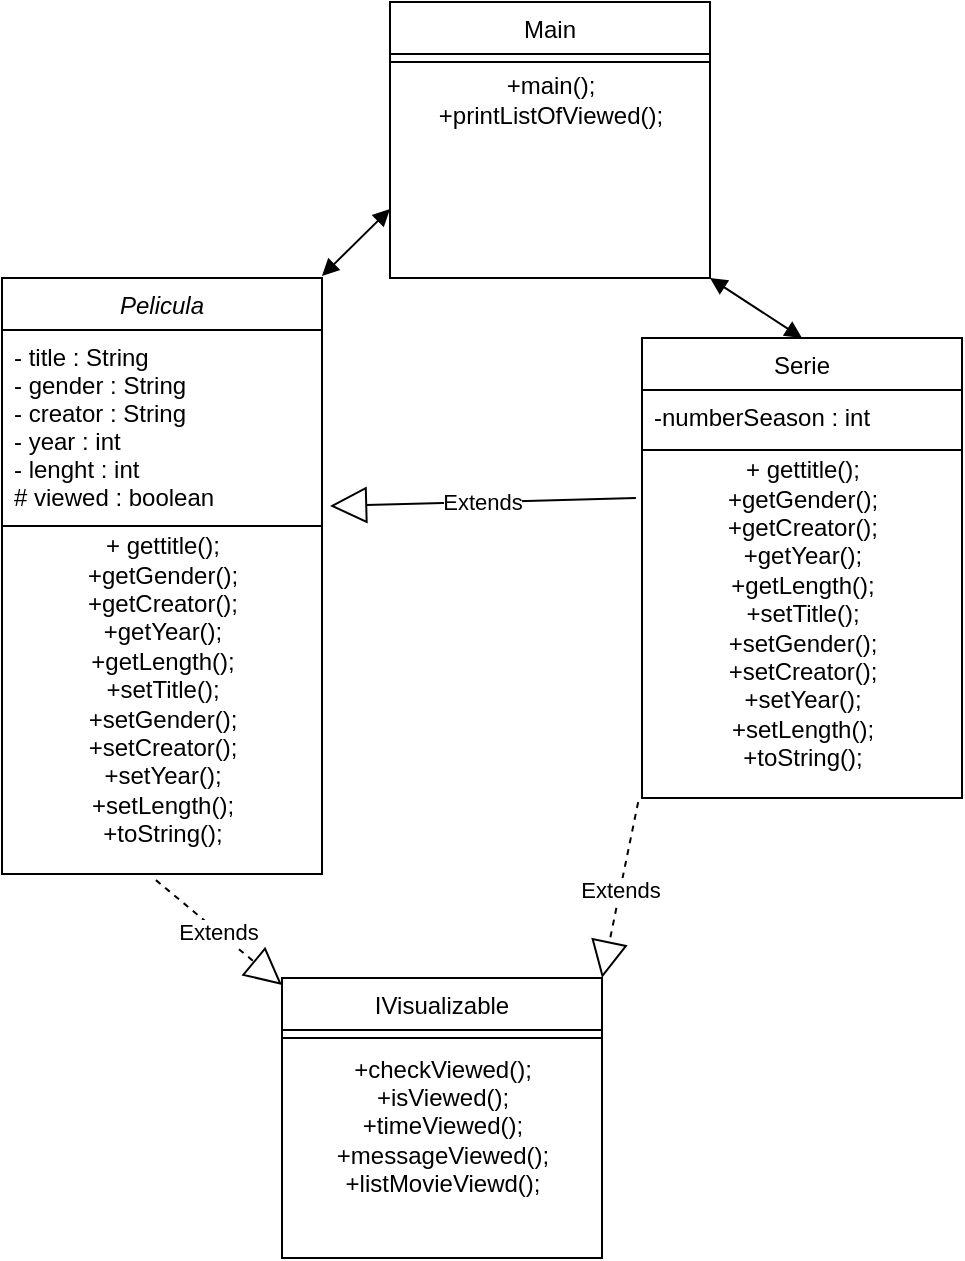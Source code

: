 <mxfile version="13.6.10" type="device"><diagram id="C5RBs43oDa-KdzZeNtuy" name="Page-1"><mxGraphModel dx="1422" dy="794" grid="1" gridSize="10" guides="1" tooltips="1" connect="1" arrows="1" fold="1" page="1" pageScale="1" pageWidth="827" pageHeight="1169" math="0" shadow="0"><root><mxCell id="WIyWlLk6GJQsqaUBKTNV-0"/><mxCell id="WIyWlLk6GJQsqaUBKTNV-1" parent="WIyWlLk6GJQsqaUBKTNV-0"/><mxCell id="zkfFHV4jXpPFQw0GAbJ--0" value="Pelicula" style="swimlane;fontStyle=2;align=center;verticalAlign=top;childLayout=stackLayout;horizontal=1;startSize=26;horizontalStack=0;resizeParent=1;resizeLast=0;collapsible=1;marginBottom=0;rounded=0;shadow=0;strokeWidth=1;" parent="WIyWlLk6GJQsqaUBKTNV-1" vertex="1"><mxGeometry x="140" y="180" width="160" height="298" as="geometry"><mxRectangle x="230" y="140" width="160" height="26" as="alternateBounds"/></mxGeometry></mxCell><mxCell id="zkfFHV4jXpPFQw0GAbJ--1" value="- title : String&#10;- gender : String&#10;- creator : String&#10;- year : int&#10;- lenght : int&#10;# viewed : boolean &#10;" style="text;align=left;verticalAlign=top;spacingLeft=4;spacingRight=4;overflow=hidden;rotatable=0;points=[[0,0.5],[1,0.5]];portConstraint=eastwest;" parent="zkfFHV4jXpPFQw0GAbJ--0" vertex="1"><mxGeometry y="26" width="160" height="94" as="geometry"/></mxCell><mxCell id="zkfFHV4jXpPFQw0GAbJ--4" value="" style="line;html=1;strokeWidth=1;align=left;verticalAlign=middle;spacingTop=-1;spacingLeft=3;spacingRight=3;rotatable=0;labelPosition=right;points=[];portConstraint=eastwest;" parent="zkfFHV4jXpPFQw0GAbJ--0" vertex="1"><mxGeometry y="120" width="160" height="8" as="geometry"/></mxCell><mxCell id="NkzTJC7alsc5xtDsP0cc-0" value="+ gettitle();&lt;br&gt;+getGender();&lt;br&gt;+getCreator();&lt;br&gt;+getYear();&lt;br&gt;+getLength();&lt;br&gt;+setTitle();&lt;br&gt;+setGender();&lt;br&gt;+setCreator();&lt;br&gt;+setYear();&lt;br&gt;+setLength();&lt;br&gt;+toString();&lt;br&gt;&lt;br&gt;" style="text;html=1;align=center;verticalAlign=middle;resizable=0;points=[];autosize=1;" vertex="1" parent="zkfFHV4jXpPFQw0GAbJ--0"><mxGeometry y="128" width="160" height="170" as="geometry"/></mxCell><mxCell id="NkzTJC7alsc5xtDsP0cc-4" value="Extends" style="endArrow=block;endSize=16;endFill=0;html=1;entryX=1.025;entryY=0.936;entryDx=0;entryDy=0;entryPerimeter=0;exitX=-0.019;exitY=0.118;exitDx=0;exitDy=0;exitPerimeter=0;" edge="1" parent="WIyWlLk6GJQsqaUBKTNV-1" source="NkzTJC7alsc5xtDsP0cc-2" target="zkfFHV4jXpPFQw0GAbJ--1"><mxGeometry width="160" relative="1" as="geometry"><mxPoint x="360" y="290" as="sourcePoint"/><mxPoint x="520" y="290" as="targetPoint"/></mxGeometry></mxCell><mxCell id="NkzTJC7alsc5xtDsP0cc-5" value="" style="endArrow=block;startArrow=block;endFill=1;startFill=1;html=1;exitX=0.5;exitY=0;exitDx=0;exitDy=0;entryX=1;entryY=1;entryDx=0;entryDy=0;" edge="1" parent="WIyWlLk6GJQsqaUBKTNV-1" source="zkfFHV4jXpPFQw0GAbJ--17" target="zkfFHV4jXpPFQw0GAbJ--6"><mxGeometry width="160" relative="1" as="geometry"><mxPoint x="360" y="290" as="sourcePoint"/><mxPoint x="530" y="200" as="targetPoint"/></mxGeometry></mxCell><mxCell id="NkzTJC7alsc5xtDsP0cc-6" value="" style="endArrow=block;startArrow=block;endFill=1;startFill=1;html=1;exitX=0.5;exitY=0;exitDx=0;exitDy=0;entryX=0;entryY=0.75;entryDx=0;entryDy=0;" edge="1" parent="WIyWlLk6GJQsqaUBKTNV-1" target="zkfFHV4jXpPFQw0GAbJ--6"><mxGeometry width="160" relative="1" as="geometry"><mxPoint x="300" y="179" as="sourcePoint"/><mxPoint x="300" y="79" as="targetPoint"/></mxGeometry></mxCell><mxCell id="NkzTJC7alsc5xtDsP0cc-8" value="Extends" style="endArrow=block;endSize=16;endFill=0;html=1;exitX=0.481;exitY=1.018;exitDx=0;exitDy=0;exitPerimeter=0;dashed=1;strokeWidth=1;" edge="1" parent="WIyWlLk6GJQsqaUBKTNV-1" source="NkzTJC7alsc5xtDsP0cc-0" target="zkfFHV4jXpPFQw0GAbJ--13"><mxGeometry width="160" relative="1" as="geometry"><mxPoint x="212.96" y="656.08" as="sourcePoint"/><mxPoint x="70" y="570.004" as="targetPoint"/></mxGeometry></mxCell><mxCell id="NkzTJC7alsc5xtDsP0cc-9" value="Extends" style="endArrow=block;endSize=16;endFill=0;html=1;exitX=-0.012;exitY=1.012;exitDx=0;exitDy=0;exitPerimeter=0;entryX=1;entryY=0;entryDx=0;entryDy=0;dashed=1;" edge="1" parent="WIyWlLk6GJQsqaUBKTNV-1" source="NkzTJC7alsc5xtDsP0cc-2" target="zkfFHV4jXpPFQw0GAbJ--13"><mxGeometry width="160" relative="1" as="geometry"><mxPoint x="373.69" y="530" as="sourcePoint"/><mxPoint x="370.001" y="608.94" as="targetPoint"/></mxGeometry></mxCell><mxCell id="zkfFHV4jXpPFQw0GAbJ--6" value="Main" style="swimlane;fontStyle=0;align=center;verticalAlign=top;childLayout=stackLayout;horizontal=1;startSize=26;horizontalStack=0;resizeParent=1;resizeLast=0;collapsible=1;marginBottom=0;rounded=0;shadow=0;strokeWidth=1;" parent="WIyWlLk6GJQsqaUBKTNV-1" vertex="1"><mxGeometry x="334" y="42" width="160" height="138" as="geometry"><mxRectangle x="130" y="380" width="160" height="26" as="alternateBounds"/></mxGeometry></mxCell><mxCell id="zkfFHV4jXpPFQw0GAbJ--9" value="" style="line;html=1;strokeWidth=1;align=left;verticalAlign=middle;spacingTop=-1;spacingLeft=3;spacingRight=3;rotatable=0;labelPosition=right;points=[];portConstraint=eastwest;" parent="zkfFHV4jXpPFQw0GAbJ--6" vertex="1"><mxGeometry y="26" width="160" height="8" as="geometry"/></mxCell><mxCell id="NkzTJC7alsc5xtDsP0cc-3" value="+main();&lt;br&gt;+printListOfViewed();" style="text;html=1;align=center;verticalAlign=middle;resizable=0;points=[];autosize=1;" vertex="1" parent="zkfFHV4jXpPFQw0GAbJ--6"><mxGeometry y="34" width="160" height="30" as="geometry"/></mxCell><mxCell id="zkfFHV4jXpPFQw0GAbJ--17" value="Serie" style="swimlane;fontStyle=0;align=center;verticalAlign=top;childLayout=stackLayout;horizontal=1;startSize=26;horizontalStack=0;resizeParent=1;resizeLast=0;collapsible=1;marginBottom=0;rounded=0;shadow=0;strokeWidth=1;" parent="WIyWlLk6GJQsqaUBKTNV-1" vertex="1"><mxGeometry x="460" y="210" width="160" height="230" as="geometry"><mxRectangle x="550" y="140" width="160" height="26" as="alternateBounds"/></mxGeometry></mxCell><mxCell id="zkfFHV4jXpPFQw0GAbJ--18" value="-numberSeason : int" style="text;align=left;verticalAlign=top;spacingLeft=4;spacingRight=4;overflow=hidden;rotatable=0;points=[[0,0.5],[1,0.5]];portConstraint=eastwest;" parent="zkfFHV4jXpPFQw0GAbJ--17" vertex="1"><mxGeometry y="26" width="160" height="26" as="geometry"/></mxCell><mxCell id="zkfFHV4jXpPFQw0GAbJ--23" value="" style="line;html=1;strokeWidth=1;align=left;verticalAlign=middle;spacingTop=-1;spacingLeft=3;spacingRight=3;rotatable=0;labelPosition=right;points=[];portConstraint=eastwest;" parent="zkfFHV4jXpPFQw0GAbJ--17" vertex="1"><mxGeometry y="52" width="160" height="8" as="geometry"/></mxCell><mxCell id="NkzTJC7alsc5xtDsP0cc-2" value="+ gettitle();&lt;br&gt;+getGender();&lt;br&gt;+getCreator();&lt;br&gt;+getYear();&lt;br&gt;+getLength();&lt;br&gt;+setTitle();&lt;br&gt;+setGender();&lt;br&gt;+setCreator();&lt;br&gt;+setYear();&lt;br&gt;+setLength();&lt;br&gt;+toString();&lt;br&gt;&lt;br&gt;" style="text;html=1;align=center;verticalAlign=middle;resizable=0;points=[];autosize=1;" vertex="1" parent="zkfFHV4jXpPFQw0GAbJ--17"><mxGeometry y="60" width="160" height="170" as="geometry"/></mxCell><mxCell id="zkfFHV4jXpPFQw0GAbJ--13" value="IVisualizable" style="swimlane;fontStyle=0;align=center;verticalAlign=top;childLayout=stackLayout;horizontal=1;startSize=26;horizontalStack=0;resizeParent=1;resizeLast=0;collapsible=1;marginBottom=0;rounded=0;shadow=0;strokeWidth=1;" parent="WIyWlLk6GJQsqaUBKTNV-1" vertex="1"><mxGeometry x="280" y="530" width="160" height="140" as="geometry"><mxRectangle x="340" y="380" width="170" height="26" as="alternateBounds"/></mxGeometry></mxCell><mxCell id="zkfFHV4jXpPFQw0GAbJ--15" value="" style="line;html=1;strokeWidth=1;align=left;verticalAlign=middle;spacingTop=-1;spacingLeft=3;spacingRight=3;rotatable=0;labelPosition=right;points=[];portConstraint=eastwest;" parent="zkfFHV4jXpPFQw0GAbJ--13" vertex="1"><mxGeometry y="26" width="160" height="8" as="geometry"/></mxCell><mxCell id="NkzTJC7alsc5xtDsP0cc-7" value="+checkViewed();&lt;br&gt;+isViewed();&lt;br&gt;+timeViewed();&lt;br&gt;+messageViewed();&lt;br&gt;+listMovieViewd();" style="text;html=1;align=center;verticalAlign=middle;resizable=0;points=[];autosize=1;" vertex="1" parent="zkfFHV4jXpPFQw0GAbJ--13"><mxGeometry y="34" width="160" height="80" as="geometry"/></mxCell></root></mxGraphModel></diagram></mxfile>